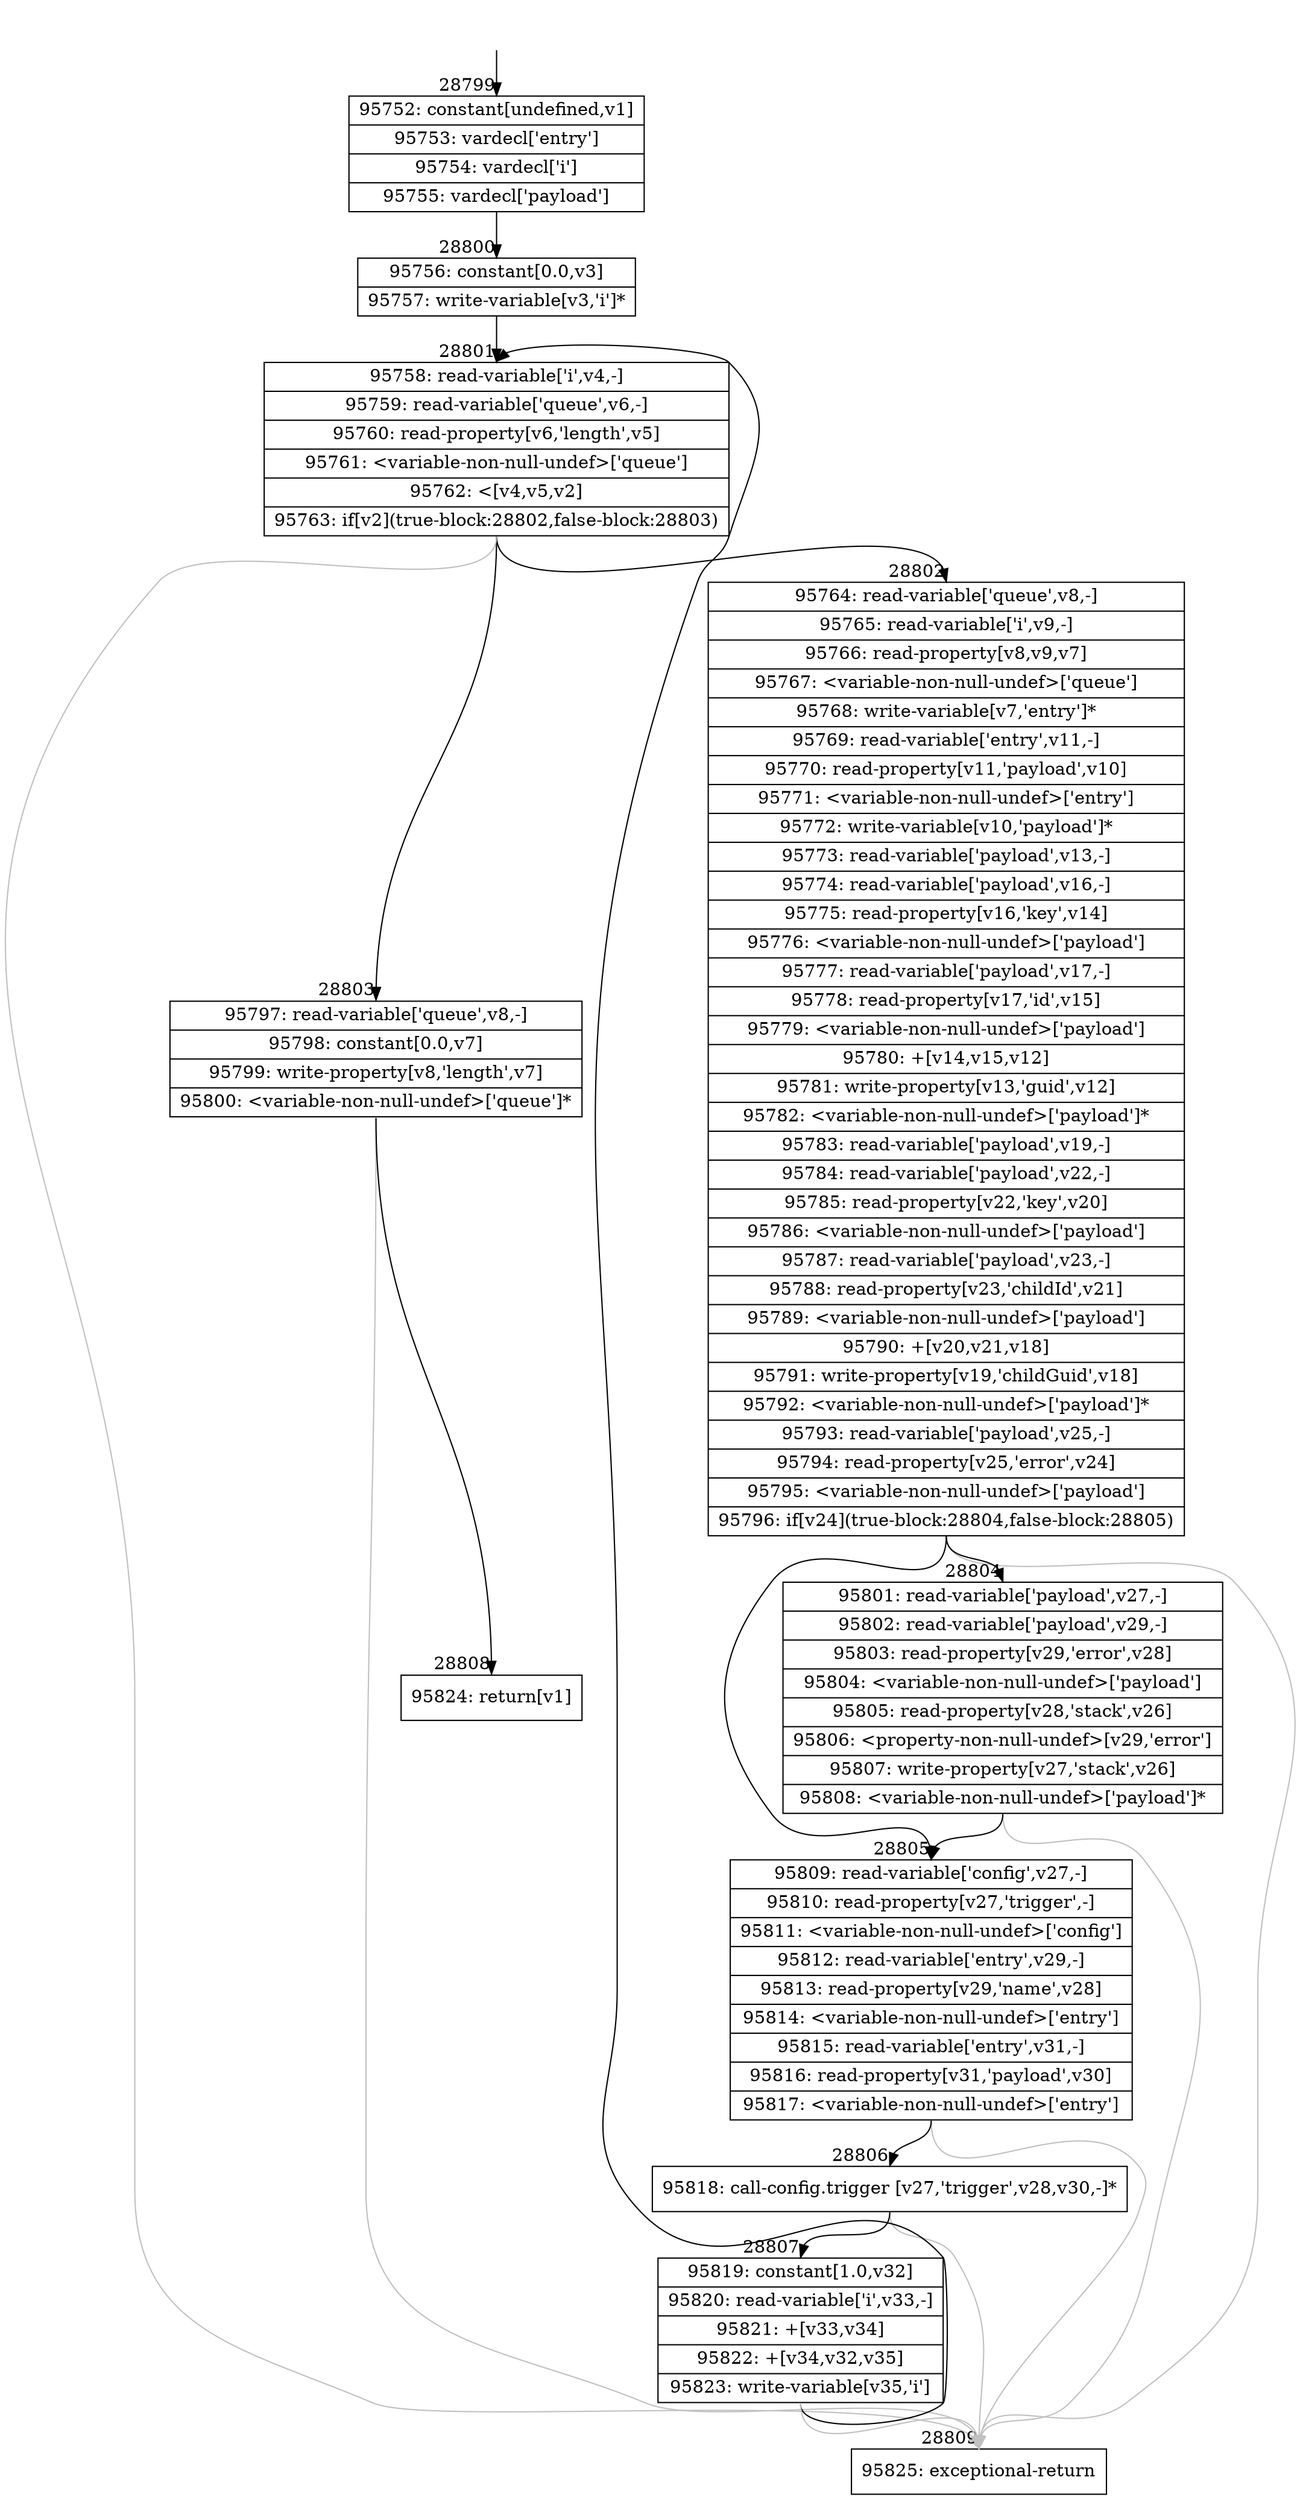 digraph {
rankdir="TD"
BB_entry2542[shape=none,label=""];
BB_entry2542 -> BB28799 [tailport=s, headport=n, headlabel="    28799"]
BB28799 [shape=record label="{95752: constant[undefined,v1]|95753: vardecl['entry']|95754: vardecl['i']|95755: vardecl['payload']}" ] 
BB28799 -> BB28800 [tailport=s, headport=n, headlabel="      28800"]
BB28800 [shape=record label="{95756: constant[0.0,v3]|95757: write-variable[v3,'i']*}" ] 
BB28800 -> BB28801 [tailport=s, headport=n, headlabel="      28801"]
BB28801 [shape=record label="{95758: read-variable['i',v4,-]|95759: read-variable['queue',v6,-]|95760: read-property[v6,'length',v5]|95761: \<variable-non-null-undef\>['queue']|95762: \<[v4,v5,v2]|95763: if[v2](true-block:28802,false-block:28803)}" ] 
BB28801 -> BB28802 [tailport=s, headport=n, headlabel="      28802"]
BB28801 -> BB28803 [tailport=s, headport=n, headlabel="      28803"]
BB28801 -> BB28809 [tailport=s, headport=n, color=gray, headlabel="      28809"]
BB28802 [shape=record label="{95764: read-variable['queue',v8,-]|95765: read-variable['i',v9,-]|95766: read-property[v8,v9,v7]|95767: \<variable-non-null-undef\>['queue']|95768: write-variable[v7,'entry']*|95769: read-variable['entry',v11,-]|95770: read-property[v11,'payload',v10]|95771: \<variable-non-null-undef\>['entry']|95772: write-variable[v10,'payload']*|95773: read-variable['payload',v13,-]|95774: read-variable['payload',v16,-]|95775: read-property[v16,'key',v14]|95776: \<variable-non-null-undef\>['payload']|95777: read-variable['payload',v17,-]|95778: read-property[v17,'id',v15]|95779: \<variable-non-null-undef\>['payload']|95780: +[v14,v15,v12]|95781: write-property[v13,'guid',v12]|95782: \<variable-non-null-undef\>['payload']*|95783: read-variable['payload',v19,-]|95784: read-variable['payload',v22,-]|95785: read-property[v22,'key',v20]|95786: \<variable-non-null-undef\>['payload']|95787: read-variable['payload',v23,-]|95788: read-property[v23,'childId',v21]|95789: \<variable-non-null-undef\>['payload']|95790: +[v20,v21,v18]|95791: write-property[v19,'childGuid',v18]|95792: \<variable-non-null-undef\>['payload']*|95793: read-variable['payload',v25,-]|95794: read-property[v25,'error',v24]|95795: \<variable-non-null-undef\>['payload']|95796: if[v24](true-block:28804,false-block:28805)}" ] 
BB28802 -> BB28804 [tailport=s, headport=n, headlabel="      28804"]
BB28802 -> BB28805 [tailport=s, headport=n, headlabel="      28805"]
BB28802 -> BB28809 [tailport=s, headport=n, color=gray]
BB28803 [shape=record label="{95797: read-variable['queue',v8,-]|95798: constant[0.0,v7]|95799: write-property[v8,'length',v7]|95800: \<variable-non-null-undef\>['queue']*}" ] 
BB28803 -> BB28808 [tailport=s, headport=n, headlabel="      28808"]
BB28803 -> BB28809 [tailport=s, headport=n, color=gray]
BB28804 [shape=record label="{95801: read-variable['payload',v27,-]|95802: read-variable['payload',v29,-]|95803: read-property[v29,'error',v28]|95804: \<variable-non-null-undef\>['payload']|95805: read-property[v28,'stack',v26]|95806: \<property-non-null-undef\>[v29,'error']|95807: write-property[v27,'stack',v26]|95808: \<variable-non-null-undef\>['payload']*}" ] 
BB28804 -> BB28805 [tailport=s, headport=n]
BB28804 -> BB28809 [tailport=s, headport=n, color=gray]
BB28805 [shape=record label="{95809: read-variable['config',v27,-]|95810: read-property[v27,'trigger',-]|95811: \<variable-non-null-undef\>['config']|95812: read-variable['entry',v29,-]|95813: read-property[v29,'name',v28]|95814: \<variable-non-null-undef\>['entry']|95815: read-variable['entry',v31,-]|95816: read-property[v31,'payload',v30]|95817: \<variable-non-null-undef\>['entry']}" ] 
BB28805 -> BB28806 [tailport=s, headport=n, headlabel="      28806"]
BB28805 -> BB28809 [tailport=s, headport=n, color=gray]
BB28806 [shape=record label="{95818: call-config.trigger [v27,'trigger',v28,v30,-]*}" ] 
BB28806 -> BB28807 [tailport=s, headport=n, headlabel="      28807"]
BB28806 -> BB28809 [tailport=s, headport=n, color=gray]
BB28807 [shape=record label="{95819: constant[1.0,v32]|95820: read-variable['i',v33,-]|95821: +[v33,v34]|95822: +[v34,v32,v35]|95823: write-variable[v35,'i']}" ] 
BB28807 -> BB28801 [tailport=s, headport=n]
BB28807 -> BB28809 [tailport=s, headport=n, color=gray]
BB28808 [shape=record label="{95824: return[v1]}" ] 
BB28809 [shape=record label="{95825: exceptional-return}" ] 
//#$~ 51599
}
